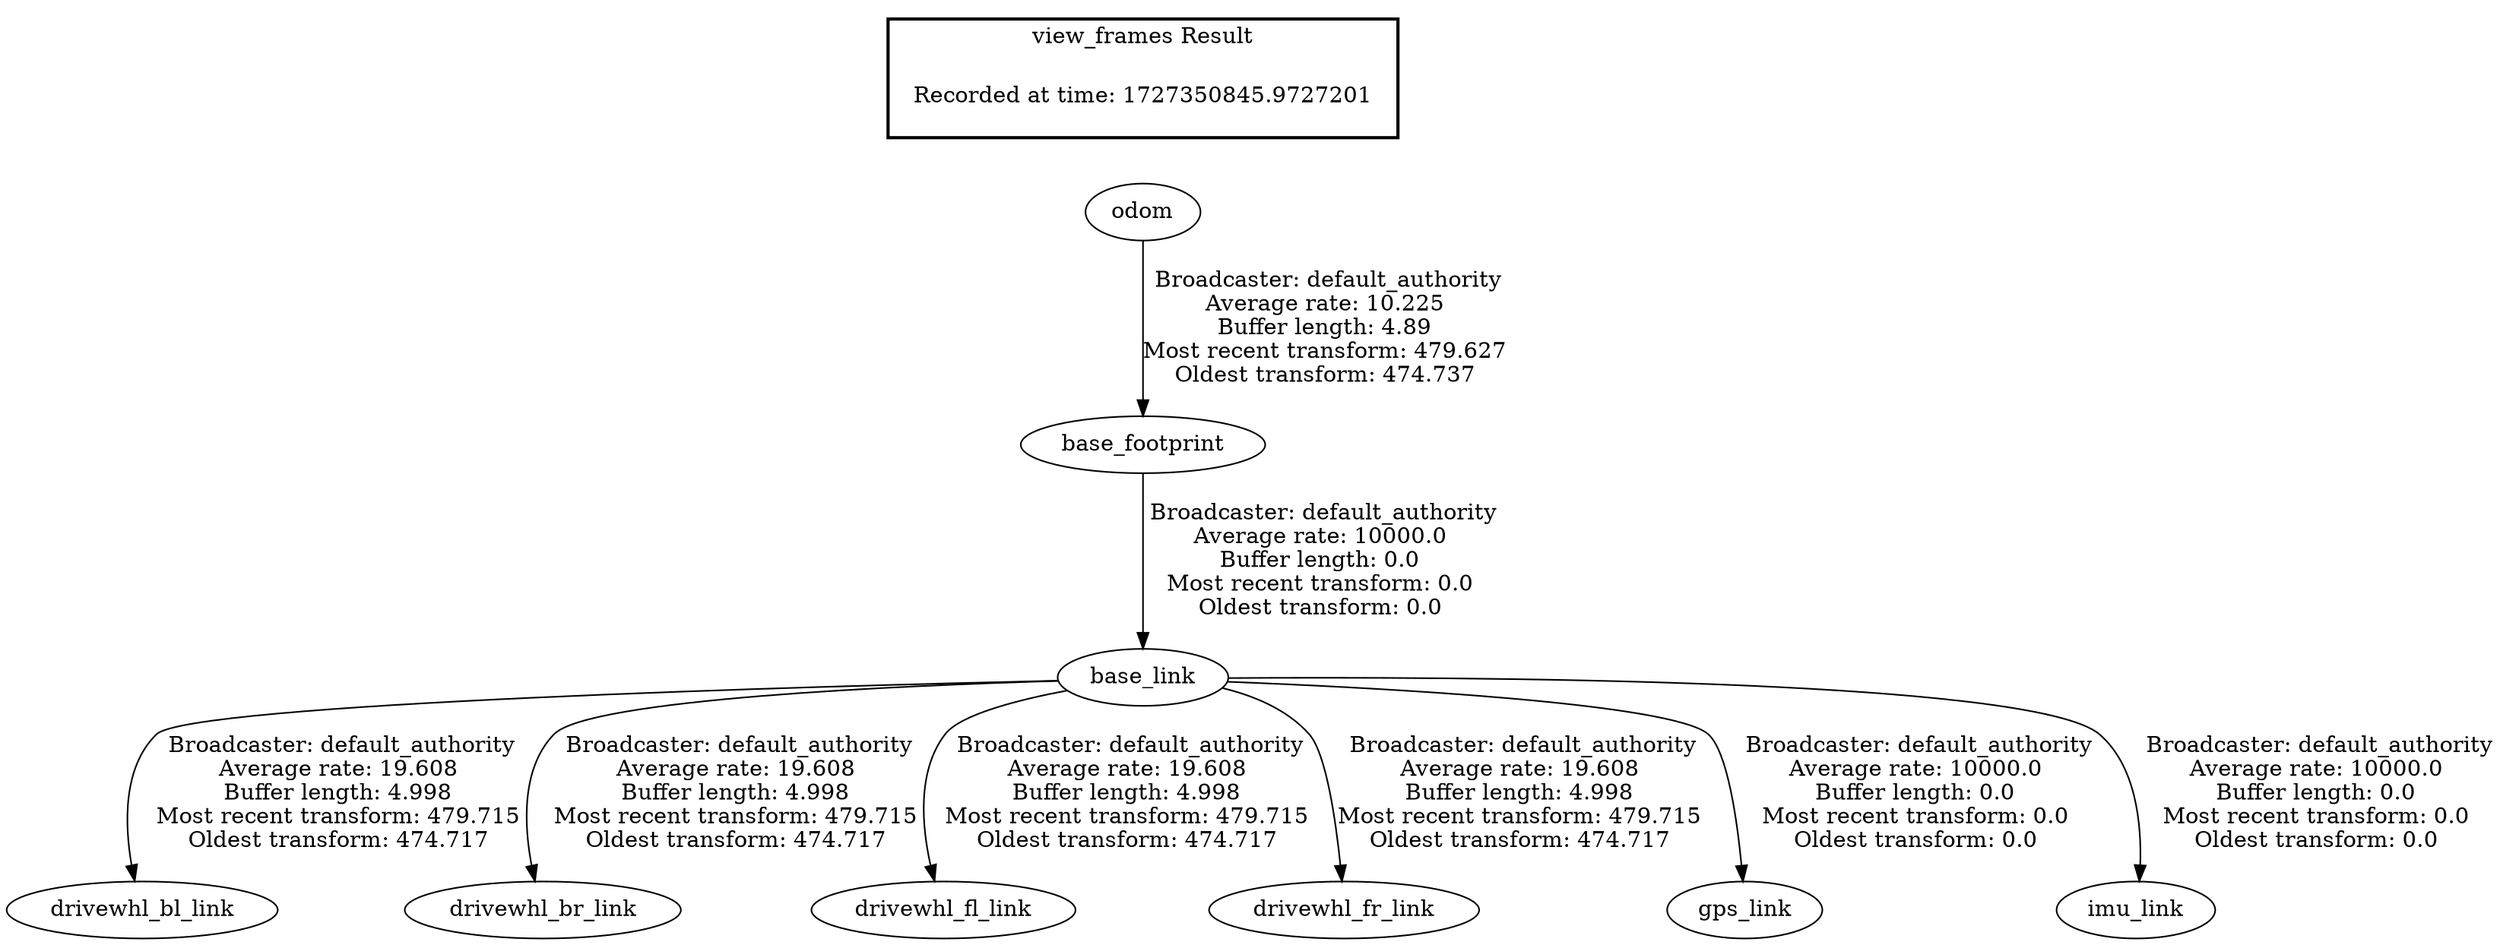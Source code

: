 digraph G {
"base_link" -> "drivewhl_bl_link"[label=" Broadcaster: default_authority\nAverage rate: 19.608\nBuffer length: 4.998\nMost recent transform: 479.715\nOldest transform: 474.717\n"];
"base_footprint" -> "base_link"[label=" Broadcaster: default_authority\nAverage rate: 10000.0\nBuffer length: 0.0\nMost recent transform: 0.0\nOldest transform: 0.0\n"];
"base_link" -> "drivewhl_br_link"[label=" Broadcaster: default_authority\nAverage rate: 19.608\nBuffer length: 4.998\nMost recent transform: 479.715\nOldest transform: 474.717\n"];
"base_link" -> "drivewhl_fl_link"[label=" Broadcaster: default_authority\nAverage rate: 19.608\nBuffer length: 4.998\nMost recent transform: 479.715\nOldest transform: 474.717\n"];
"base_link" -> "drivewhl_fr_link"[label=" Broadcaster: default_authority\nAverage rate: 19.608\nBuffer length: 4.998\nMost recent transform: 479.715\nOldest transform: 474.717\n"];
"odom" -> "base_footprint"[label=" Broadcaster: default_authority\nAverage rate: 10.225\nBuffer length: 4.89\nMost recent transform: 479.627\nOldest transform: 474.737\n"];
"base_link" -> "gps_link"[label=" Broadcaster: default_authority\nAverage rate: 10000.0\nBuffer length: 0.0\nMost recent transform: 0.0\nOldest transform: 0.0\n"];
"base_link" -> "imu_link"[label=" Broadcaster: default_authority\nAverage rate: 10000.0\nBuffer length: 0.0\nMost recent transform: 0.0\nOldest transform: 0.0\n"];
edge [style=invis];
 subgraph cluster_legend { style=bold; color=black; label ="view_frames Result";
"Recorded at time: 1727350845.9727201"[ shape=plaintext ] ;
}->"odom";
}
